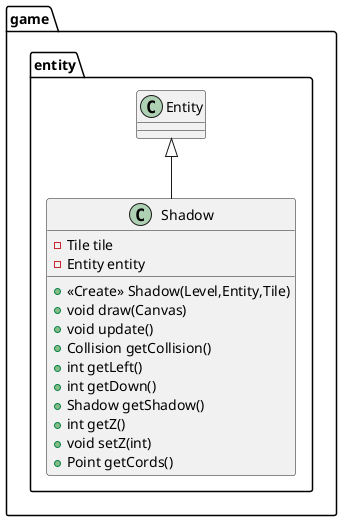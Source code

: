 @startuml
class game.entity.Shadow {
- Tile tile
- Entity entity
+ <<Create>> Shadow(Level,Entity,Tile)
+ void draw(Canvas)
+ void update()
+ Collision getCollision()
+ int getLeft()
+ int getDown()
+ Shadow getShadow()
+ int getZ()
+ void setZ(int)
+ Point getCords()
}




game.entity.Entity <|-- game.entity.Shadow
@enduml